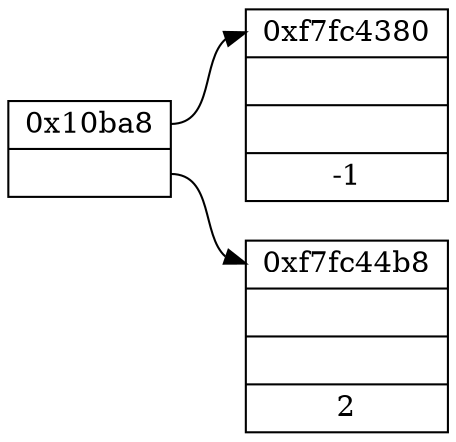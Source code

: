 digraph g {
	graph [rankdir = "LR"]
	node [shape=record]

	"node0" [label = "<f0> 0x10ba8| <f1>"]
	"node1" [label = "<f0> 0xf7fc4380| <f1> | <f2> | <f3> -1"]
	"node2" [label = "<f0> 0xf7fc44b8| | |2"]

	"node0":f0 -> "node1":f0
	"node0":f1 -> "node2":f0
}
